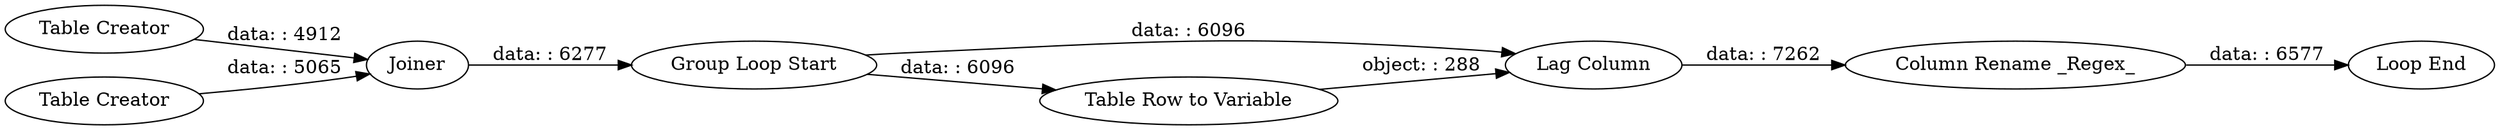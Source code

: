 digraph {
	"84253965775683469_1" [label="Table Creator"]
	"84253965775683469_2" [label="Table Creator"]
	"84253965775683469_3" [label="Group Loop Start"]
	"84253965775683469_6" [label="Loop End"]
	"84253965775683469_5" [label="Lag Column"]
	"84253965775683469_7" [label=Joiner]
	"84253965775683469_9" [label="Column Rename _Regex_"]
	"84253965775683469_8" [label="Table Row to Variable"]
	"84253965775683469_9" -> "84253965775683469_6" [label="data: : 6577"]
	"84253965775683469_2" -> "84253965775683469_7" [label="data: : 5065"]
	"84253965775683469_1" -> "84253965775683469_7" [label="data: : 4912"]
	"84253965775683469_5" -> "84253965775683469_9" [label="data: : 7262"]
	"84253965775683469_3" -> "84253965775683469_5" [label="data: : 6096"]
	"84253965775683469_3" -> "84253965775683469_8" [label="data: : 6096"]
	"84253965775683469_7" -> "84253965775683469_3" [label="data: : 6277"]
	"84253965775683469_8" -> "84253965775683469_5" [label="object: : 288"]
	rankdir=LR
}
